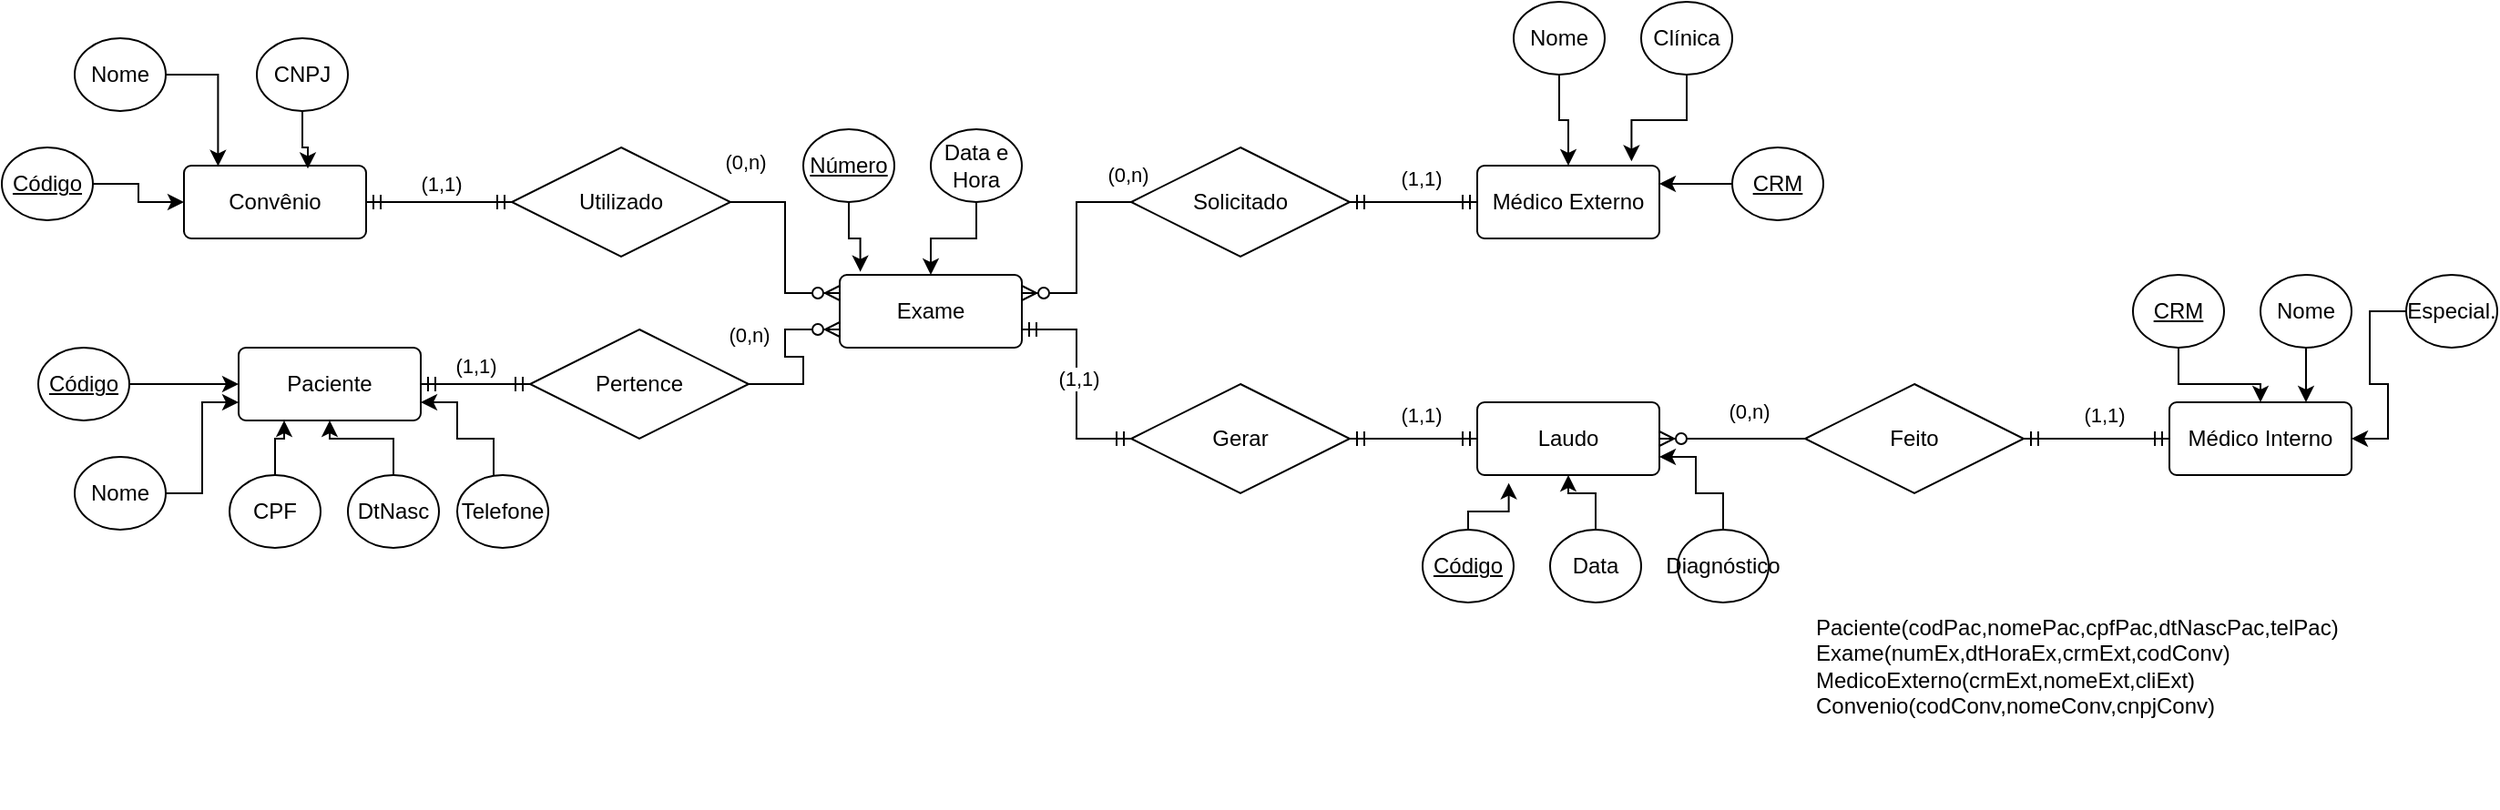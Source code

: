 <mxfile version="28.2.5">
  <diagram name="Página-1" id="k44JD73XtM5hKAjyXSp1">
    <mxGraphModel dx="786" dy="1628" grid="1" gridSize="10" guides="1" tooltips="1" connect="1" arrows="1" fold="1" page="1" pageScale="1" pageWidth="827" pageHeight="1169" math="0" shadow="0">
      <root>
        <mxCell id="0" />
        <mxCell id="1" parent="0" />
        <mxCell id="WDk8v4Ak7G_qNKIBwLWD-1" value="Paciente" style="rounded=1;arcSize=10;whiteSpace=wrap;html=1;align=center;" vertex="1" parent="1">
          <mxGeometry x="170" y="120" width="100" height="40" as="geometry" />
        </mxCell>
        <mxCell id="WDk8v4Ak7G_qNKIBwLWD-2" value="Exame" style="rounded=1;arcSize=10;whiteSpace=wrap;html=1;align=center;" vertex="1" parent="1">
          <mxGeometry x="500" y="80" width="100" height="40" as="geometry" />
        </mxCell>
        <mxCell id="WDk8v4Ak7G_qNKIBwLWD-3" value="Médico Externo" style="rounded=1;arcSize=10;whiteSpace=wrap;html=1;align=center;" vertex="1" parent="1">
          <mxGeometry x="850" y="20" width="100" height="40" as="geometry" />
        </mxCell>
        <mxCell id="WDk8v4Ak7G_qNKIBwLWD-4" value="Médico Interno" style="rounded=1;arcSize=10;whiteSpace=wrap;html=1;align=center;" vertex="1" parent="1">
          <mxGeometry x="1230" y="150" width="100" height="40" as="geometry" />
        </mxCell>
        <mxCell id="WDk8v4Ak7G_qNKIBwLWD-6" value="Convênio" style="rounded=1;arcSize=10;whiteSpace=wrap;html=1;align=center;" vertex="1" parent="1">
          <mxGeometry x="140" y="20" width="100" height="40" as="geometry" />
        </mxCell>
        <mxCell id="WDk8v4Ak7G_qNKIBwLWD-7" value="Laudo" style="rounded=1;arcSize=10;whiteSpace=wrap;html=1;align=center;" vertex="1" parent="1">
          <mxGeometry x="850" y="150" width="100" height="40" as="geometry" />
        </mxCell>
        <mxCell id="WDk8v4Ak7G_qNKIBwLWD-9" value="Pertence" style="shape=rhombus;perimeter=rhombusPerimeter;whiteSpace=wrap;html=1;align=center;" vertex="1" parent="1">
          <mxGeometry x="330" y="110" width="120" height="60" as="geometry" />
        </mxCell>
        <mxCell id="WDk8v4Ak7G_qNKIBwLWD-10" value="Solicitado" style="shape=rhombus;perimeter=rhombusPerimeter;whiteSpace=wrap;html=1;align=center;" vertex="1" parent="1">
          <mxGeometry x="660" y="10" width="120" height="60" as="geometry" />
        </mxCell>
        <mxCell id="WDk8v4Ak7G_qNKIBwLWD-13" value="" style="edgeStyle=entityRelationEdgeStyle;fontSize=12;html=1;endArrow=ERzeroToMany;endFill=1;rounded=0;exitX=1;exitY=0.5;exitDx=0;exitDy=0;entryX=0;entryY=0.75;entryDx=0;entryDy=0;" edge="1" parent="1" source="WDk8v4Ak7G_qNKIBwLWD-9" target="WDk8v4Ak7G_qNKIBwLWD-2">
          <mxGeometry width="100" height="100" relative="1" as="geometry">
            <mxPoint x="430" y="220" as="sourcePoint" />
            <mxPoint x="530" y="120" as="targetPoint" />
            <Array as="points">
              <mxPoint x="500" y="100" />
            </Array>
          </mxGeometry>
        </mxCell>
        <mxCell id="WDk8v4Ak7G_qNKIBwLWD-14" value="(0,n)" style="edgeLabel;html=1;align=center;verticalAlign=middle;resizable=0;points=[];" vertex="1" connectable="0" parent="WDk8v4Ak7G_qNKIBwLWD-13">
          <mxGeometry x="-0.378" y="4" relative="1" as="geometry">
            <mxPoint x="-26" y="-26" as="offset" />
          </mxGeometry>
        </mxCell>
        <mxCell id="WDk8v4Ak7G_qNKIBwLWD-15" value="" style="edgeStyle=entityRelationEdgeStyle;fontSize=12;html=1;endArrow=ERzeroToMany;endFill=1;rounded=0;exitX=0;exitY=0.5;exitDx=0;exitDy=0;entryX=1;entryY=0.25;entryDx=0;entryDy=0;" edge="1" parent="1" source="WDk8v4Ak7G_qNKIBwLWD-10" target="WDk8v4Ak7G_qNKIBwLWD-2">
          <mxGeometry width="100" height="100" relative="1" as="geometry">
            <mxPoint x="460" y="150" as="sourcePoint" />
            <mxPoint x="520" y="150" as="targetPoint" />
          </mxGeometry>
        </mxCell>
        <mxCell id="WDk8v4Ak7G_qNKIBwLWD-16" value="(0,n)" style="edgeLabel;html=1;align=center;verticalAlign=middle;resizable=0;points=[];" vertex="1" connectable="0" parent="WDk8v4Ak7G_qNKIBwLWD-15">
          <mxGeometry x="-0.378" y="4" relative="1" as="geometry">
            <mxPoint x="24" y="-19" as="offset" />
          </mxGeometry>
        </mxCell>
        <mxCell id="WDk8v4Ak7G_qNKIBwLWD-17" value="" style="edgeStyle=entityRelationEdgeStyle;fontSize=12;html=1;endArrow=ERmandOne;startArrow=ERmandOne;rounded=0;entryX=0;entryY=0.5;entryDx=0;entryDy=0;exitX=1;exitY=0.5;exitDx=0;exitDy=0;" edge="1" parent="1" source="WDk8v4Ak7G_qNKIBwLWD-1" target="WDk8v4Ak7G_qNKIBwLWD-9">
          <mxGeometry width="100" height="100" relative="1" as="geometry">
            <mxPoint x="250" y="260" as="sourcePoint" />
            <mxPoint x="350" y="160" as="targetPoint" />
          </mxGeometry>
        </mxCell>
        <mxCell id="WDk8v4Ak7G_qNKIBwLWD-18" value="(1,1)" style="edgeLabel;html=1;align=center;verticalAlign=middle;resizable=0;points=[];" vertex="1" connectable="0" parent="WDk8v4Ak7G_qNKIBwLWD-17">
          <mxGeometry x="0.122" y="2" relative="1" as="geometry">
            <mxPoint x="-4" y="-8" as="offset" />
          </mxGeometry>
        </mxCell>
        <mxCell id="WDk8v4Ak7G_qNKIBwLWD-19" value="" style="edgeStyle=entityRelationEdgeStyle;fontSize=12;html=1;endArrow=ERmandOne;startArrow=ERmandOne;rounded=0;entryX=0;entryY=0.5;entryDx=0;entryDy=0;exitX=1;exitY=0.5;exitDx=0;exitDy=0;" edge="1" parent="1" source="WDk8v4Ak7G_qNKIBwLWD-10" target="WDk8v4Ak7G_qNKIBwLWD-3">
          <mxGeometry width="100" height="100" relative="1" as="geometry">
            <mxPoint x="780" y="140" as="sourcePoint" />
            <mxPoint x="340" y="150" as="targetPoint" />
            <Array as="points">
              <mxPoint x="460" y="240" />
            </Array>
          </mxGeometry>
        </mxCell>
        <mxCell id="WDk8v4Ak7G_qNKIBwLWD-20" value="(1,1)" style="edgeLabel;html=1;align=center;verticalAlign=middle;resizable=0;points=[];" vertex="1" connectable="0" parent="WDk8v4Ak7G_qNKIBwLWD-19">
          <mxGeometry x="0.122" y="2" relative="1" as="geometry">
            <mxPoint x="-1" y="-11" as="offset" />
          </mxGeometry>
        </mxCell>
        <mxCell id="WDk8v4Ak7G_qNKIBwLWD-21" value="Utilizado" style="shape=rhombus;perimeter=rhombusPerimeter;whiteSpace=wrap;html=1;align=center;" vertex="1" parent="1">
          <mxGeometry x="320" y="10" width="120" height="60" as="geometry" />
        </mxCell>
        <mxCell id="WDk8v4Ak7G_qNKIBwLWD-22" value="" style="edgeStyle=entityRelationEdgeStyle;fontSize=12;html=1;endArrow=ERmandOne;startArrow=ERmandOne;rounded=0;entryX=0;entryY=0.5;entryDx=0;entryDy=0;exitX=1;exitY=0.5;exitDx=0;exitDy=0;" edge="1" parent="1" source="WDk8v4Ak7G_qNKIBwLWD-6" target="WDk8v4Ak7G_qNKIBwLWD-21">
          <mxGeometry width="100" height="100" relative="1" as="geometry">
            <mxPoint x="280" y="150" as="sourcePoint" />
            <mxPoint x="340" y="150" as="targetPoint" />
          </mxGeometry>
        </mxCell>
        <mxCell id="WDk8v4Ak7G_qNKIBwLWD-23" value="(1,1)" style="edgeLabel;html=1;align=center;verticalAlign=middle;resizable=0;points=[];" vertex="1" connectable="0" parent="WDk8v4Ak7G_qNKIBwLWD-22">
          <mxGeometry x="0.122" y="2" relative="1" as="geometry">
            <mxPoint x="-4" y="-8" as="offset" />
          </mxGeometry>
        </mxCell>
        <mxCell id="WDk8v4Ak7G_qNKIBwLWD-24" value="" style="edgeStyle=entityRelationEdgeStyle;fontSize=12;html=1;endArrow=ERzeroToMany;endFill=1;rounded=0;exitX=1;exitY=0.5;exitDx=0;exitDy=0;entryX=0;entryY=0.25;entryDx=0;entryDy=0;" edge="1" parent="1" source="WDk8v4Ak7G_qNKIBwLWD-21" target="WDk8v4Ak7G_qNKIBwLWD-2">
          <mxGeometry width="100" height="100" relative="1" as="geometry">
            <mxPoint x="460" y="150" as="sourcePoint" />
            <mxPoint x="510" y="120" as="targetPoint" />
            <Array as="points">
              <mxPoint x="510" y="110" />
            </Array>
          </mxGeometry>
        </mxCell>
        <mxCell id="WDk8v4Ak7G_qNKIBwLWD-25" value="(0,n)" style="edgeLabel;html=1;align=center;verticalAlign=middle;resizable=0;points=[];" vertex="1" connectable="0" parent="WDk8v4Ak7G_qNKIBwLWD-24">
          <mxGeometry x="-0.378" y="4" relative="1" as="geometry">
            <mxPoint x="-26" y="-26" as="offset" />
          </mxGeometry>
        </mxCell>
        <mxCell id="WDk8v4Ak7G_qNKIBwLWD-26" value="Gerar" style="shape=rhombus;perimeter=rhombusPerimeter;whiteSpace=wrap;html=1;align=center;" vertex="1" parent="1">
          <mxGeometry x="660" y="140" width="120" height="60" as="geometry" />
        </mxCell>
        <mxCell id="WDk8v4Ak7G_qNKIBwLWD-28" value="" style="edgeStyle=entityRelationEdgeStyle;fontSize=12;html=1;endArrow=ERmandOne;startArrow=ERmandOne;rounded=0;entryX=0;entryY=0.5;entryDx=0;entryDy=0;exitX=1;exitY=0.5;exitDx=0;exitDy=0;" edge="1" parent="1" source="WDk8v4Ak7G_qNKIBwLWD-26" target="WDk8v4Ak7G_qNKIBwLWD-7">
          <mxGeometry width="100" height="100" relative="1" as="geometry">
            <mxPoint x="790" y="50" as="sourcePoint" />
            <mxPoint x="860" y="50" as="targetPoint" />
            <Array as="points">
              <mxPoint x="470" y="250" />
            </Array>
          </mxGeometry>
        </mxCell>
        <mxCell id="WDk8v4Ak7G_qNKIBwLWD-29" value="(1,1)" style="edgeLabel;html=1;align=center;verticalAlign=middle;resizable=0;points=[];" vertex="1" connectable="0" parent="WDk8v4Ak7G_qNKIBwLWD-28">
          <mxGeometry x="0.122" y="2" relative="1" as="geometry">
            <mxPoint x="-1" y="-11" as="offset" />
          </mxGeometry>
        </mxCell>
        <mxCell id="WDk8v4Ak7G_qNKIBwLWD-30" value="Feito" style="shape=rhombus;perimeter=rhombusPerimeter;whiteSpace=wrap;html=1;align=center;" vertex="1" parent="1">
          <mxGeometry x="1030" y="140" width="120" height="60" as="geometry" />
        </mxCell>
        <mxCell id="WDk8v4Ak7G_qNKIBwLWD-31" value="" style="edgeStyle=entityRelationEdgeStyle;fontSize=12;html=1;endArrow=ERmandOne;startArrow=ERmandOne;rounded=0;entryX=0;entryY=0.5;entryDx=0;entryDy=0;exitX=1;exitY=0.75;exitDx=0;exitDy=0;" edge="1" parent="1" source="WDk8v4Ak7G_qNKIBwLWD-2" target="WDk8v4Ak7G_qNKIBwLWD-26">
          <mxGeometry width="100" height="100" relative="1" as="geometry">
            <mxPoint x="790" y="180" as="sourcePoint" />
            <mxPoint x="860" y="180" as="targetPoint" />
            <Array as="points">
              <mxPoint x="480" y="260" />
            </Array>
          </mxGeometry>
        </mxCell>
        <mxCell id="WDk8v4Ak7G_qNKIBwLWD-32" value="(1,1)" style="edgeLabel;html=1;align=center;verticalAlign=middle;resizable=0;points=[];" vertex="1" connectable="0" parent="WDk8v4Ak7G_qNKIBwLWD-31">
          <mxGeometry x="0.122" y="2" relative="1" as="geometry">
            <mxPoint x="-1" y="-11" as="offset" />
          </mxGeometry>
        </mxCell>
        <mxCell id="WDk8v4Ak7G_qNKIBwLWD-33" value="" style="edgeStyle=entityRelationEdgeStyle;fontSize=12;html=1;endArrow=ERmandOne;startArrow=ERmandOne;rounded=0;entryX=0;entryY=0.5;entryDx=0;entryDy=0;" edge="1" parent="1" target="WDk8v4Ak7G_qNKIBwLWD-4">
          <mxGeometry width="100" height="100" relative="1" as="geometry">
            <mxPoint x="1150" y="170" as="sourcePoint" />
            <mxPoint x="860" y="180" as="targetPoint" />
            <Array as="points">
              <mxPoint x="480" y="260" />
            </Array>
          </mxGeometry>
        </mxCell>
        <mxCell id="WDk8v4Ak7G_qNKIBwLWD-34" value="(1,1)" style="edgeLabel;html=1;align=center;verticalAlign=middle;resizable=0;points=[];" vertex="1" connectable="0" parent="WDk8v4Ak7G_qNKIBwLWD-33">
          <mxGeometry x="0.122" y="2" relative="1" as="geometry">
            <mxPoint x="-1" y="-11" as="offset" />
          </mxGeometry>
        </mxCell>
        <mxCell id="WDk8v4Ak7G_qNKIBwLWD-35" value="" style="edgeStyle=entityRelationEdgeStyle;fontSize=12;html=1;endArrow=ERzeroToMany;endFill=1;rounded=0;exitX=0;exitY=0.5;exitDx=0;exitDy=0;entryX=1;entryY=0.5;entryDx=0;entryDy=0;" edge="1" parent="1" source="WDk8v4Ak7G_qNKIBwLWD-30" target="WDk8v4Ak7G_qNKIBwLWD-7">
          <mxGeometry width="100" height="100" relative="1" as="geometry">
            <mxPoint x="1020" y="80" as="sourcePoint" />
            <mxPoint x="960" y="130" as="targetPoint" />
          </mxGeometry>
        </mxCell>
        <mxCell id="WDk8v4Ak7G_qNKIBwLWD-36" value="(0,n)" style="edgeLabel;html=1;align=center;verticalAlign=middle;resizable=0;points=[];" vertex="1" connectable="0" parent="WDk8v4Ak7G_qNKIBwLWD-35">
          <mxGeometry x="-0.378" y="4" relative="1" as="geometry">
            <mxPoint x="-6" y="-19" as="offset" />
          </mxGeometry>
        </mxCell>
        <mxCell id="WDk8v4Ak7G_qNKIBwLWD-38" style="edgeStyle=orthogonalEdgeStyle;rounded=0;orthogonalLoop=1;jettySize=auto;html=1;entryX=0;entryY=0.5;entryDx=0;entryDy=0;" edge="1" parent="1" source="WDk8v4Ak7G_qNKIBwLWD-37" target="WDk8v4Ak7G_qNKIBwLWD-1">
          <mxGeometry relative="1" as="geometry" />
        </mxCell>
        <mxCell id="WDk8v4Ak7G_qNKIBwLWD-37" value="Código" style="ellipse;whiteSpace=wrap;html=1;align=center;fontStyle=4;" vertex="1" parent="1">
          <mxGeometry x="60" y="120" width="50" height="40" as="geometry" />
        </mxCell>
        <mxCell id="WDk8v4Ak7G_qNKIBwLWD-40" style="edgeStyle=orthogonalEdgeStyle;rounded=0;orthogonalLoop=1;jettySize=auto;html=1;entryX=0;entryY=0.75;entryDx=0;entryDy=0;" edge="1" parent="1" source="WDk8v4Ak7G_qNKIBwLWD-39" target="WDk8v4Ak7G_qNKIBwLWD-1">
          <mxGeometry relative="1" as="geometry" />
        </mxCell>
        <mxCell id="WDk8v4Ak7G_qNKIBwLWD-39" value="Nome" style="ellipse;whiteSpace=wrap;html=1;align=center;" vertex="1" parent="1">
          <mxGeometry x="80" y="180" width="50" height="40" as="geometry" />
        </mxCell>
        <mxCell id="WDk8v4Ak7G_qNKIBwLWD-43" style="edgeStyle=orthogonalEdgeStyle;rounded=0;orthogonalLoop=1;jettySize=auto;html=1;entryX=0.25;entryY=1;entryDx=0;entryDy=0;" edge="1" parent="1" source="WDk8v4Ak7G_qNKIBwLWD-41" target="WDk8v4Ak7G_qNKIBwLWD-1">
          <mxGeometry relative="1" as="geometry" />
        </mxCell>
        <mxCell id="WDk8v4Ak7G_qNKIBwLWD-41" value="CPF" style="ellipse;whiteSpace=wrap;html=1;align=center;" vertex="1" parent="1">
          <mxGeometry x="165" y="190" width="50" height="40" as="geometry" />
        </mxCell>
        <mxCell id="WDk8v4Ak7G_qNKIBwLWD-45" style="edgeStyle=orthogonalEdgeStyle;rounded=0;orthogonalLoop=1;jettySize=auto;html=1;entryX=0.5;entryY=1;entryDx=0;entryDy=0;" edge="1" parent="1" source="WDk8v4Ak7G_qNKIBwLWD-44" target="WDk8v4Ak7G_qNKIBwLWD-1">
          <mxGeometry relative="1" as="geometry" />
        </mxCell>
        <mxCell id="WDk8v4Ak7G_qNKIBwLWD-44" value="DtNasc" style="ellipse;whiteSpace=wrap;html=1;align=center;" vertex="1" parent="1">
          <mxGeometry x="230" y="190" width="50" height="40" as="geometry" />
        </mxCell>
        <mxCell id="WDk8v4Ak7G_qNKIBwLWD-47" style="edgeStyle=orthogonalEdgeStyle;rounded=0;orthogonalLoop=1;jettySize=auto;html=1;entryX=1;entryY=0.75;entryDx=0;entryDy=0;" edge="1" parent="1" source="WDk8v4Ak7G_qNKIBwLWD-46" target="WDk8v4Ak7G_qNKIBwLWD-1">
          <mxGeometry relative="1" as="geometry">
            <Array as="points">
              <mxPoint x="310" y="170" />
              <mxPoint x="290" y="170" />
              <mxPoint x="290" y="150" />
            </Array>
          </mxGeometry>
        </mxCell>
        <mxCell id="WDk8v4Ak7G_qNKIBwLWD-46" value="Telefone" style="ellipse;whiteSpace=wrap;html=1;align=center;" vertex="1" parent="1">
          <mxGeometry x="290" y="190" width="50" height="40" as="geometry" />
        </mxCell>
        <mxCell id="WDk8v4Ak7G_qNKIBwLWD-52" style="edgeStyle=orthogonalEdgeStyle;rounded=0;orthogonalLoop=1;jettySize=auto;html=1;entryX=0.5;entryY=0;entryDx=0;entryDy=0;" edge="1" parent="1" source="WDk8v4Ak7G_qNKIBwLWD-48" target="WDk8v4Ak7G_qNKIBwLWD-3">
          <mxGeometry relative="1" as="geometry" />
        </mxCell>
        <mxCell id="WDk8v4Ak7G_qNKIBwLWD-48" value="Nome" style="ellipse;whiteSpace=wrap;html=1;align=center;" vertex="1" parent="1">
          <mxGeometry x="870" y="-70" width="50" height="40" as="geometry" />
        </mxCell>
        <mxCell id="WDk8v4Ak7G_qNKIBwLWD-49" value="Clínica" style="ellipse;whiteSpace=wrap;html=1;align=center;" vertex="1" parent="1">
          <mxGeometry x="940" y="-70" width="50" height="40" as="geometry" />
        </mxCell>
        <mxCell id="WDk8v4Ak7G_qNKIBwLWD-53" style="edgeStyle=orthogonalEdgeStyle;rounded=0;orthogonalLoop=1;jettySize=auto;html=1;entryX=0.847;entryY=-0.058;entryDx=0;entryDy=0;entryPerimeter=0;" edge="1" parent="1" source="WDk8v4Ak7G_qNKIBwLWD-49" target="WDk8v4Ak7G_qNKIBwLWD-3">
          <mxGeometry relative="1" as="geometry" />
        </mxCell>
        <mxCell id="WDk8v4Ak7G_qNKIBwLWD-55" style="edgeStyle=orthogonalEdgeStyle;rounded=0;orthogonalLoop=1;jettySize=auto;html=1;entryX=1;entryY=0.25;entryDx=0;entryDy=0;" edge="1" parent="1" source="WDk8v4Ak7G_qNKIBwLWD-54" target="WDk8v4Ak7G_qNKIBwLWD-3">
          <mxGeometry relative="1" as="geometry" />
        </mxCell>
        <mxCell id="WDk8v4Ak7G_qNKIBwLWD-54" value="CRM" style="ellipse;whiteSpace=wrap;html=1;align=center;fontStyle=4;" vertex="1" parent="1">
          <mxGeometry x="990" y="10" width="50" height="40" as="geometry" />
        </mxCell>
        <mxCell id="WDk8v4Ak7G_qNKIBwLWD-59" style="edgeStyle=orthogonalEdgeStyle;rounded=0;orthogonalLoop=1;jettySize=auto;html=1;" edge="1" parent="1" source="WDk8v4Ak7G_qNKIBwLWD-56" target="WDk8v4Ak7G_qNKIBwLWD-4">
          <mxGeometry relative="1" as="geometry" />
        </mxCell>
        <mxCell id="WDk8v4Ak7G_qNKIBwLWD-56" value="CRM" style="ellipse;whiteSpace=wrap;html=1;align=center;fontStyle=4;" vertex="1" parent="1">
          <mxGeometry x="1210" y="80" width="50" height="40" as="geometry" />
        </mxCell>
        <mxCell id="WDk8v4Ak7G_qNKIBwLWD-60" value="" style="edgeStyle=orthogonalEdgeStyle;rounded=0;orthogonalLoop=1;jettySize=auto;html=1;entryX=0.75;entryY=0;entryDx=0;entryDy=0;" edge="1" parent="1" source="WDk8v4Ak7G_qNKIBwLWD-57" target="WDk8v4Ak7G_qNKIBwLWD-4">
          <mxGeometry relative="1" as="geometry" />
        </mxCell>
        <mxCell id="WDk8v4Ak7G_qNKIBwLWD-57" value="Nome" style="ellipse;whiteSpace=wrap;html=1;align=center;" vertex="1" parent="1">
          <mxGeometry x="1280" y="80" width="50" height="40" as="geometry" />
        </mxCell>
        <mxCell id="WDk8v4Ak7G_qNKIBwLWD-62" style="edgeStyle=orthogonalEdgeStyle;rounded=0;orthogonalLoop=1;jettySize=auto;html=1;entryX=1;entryY=0.5;entryDx=0;entryDy=0;" edge="1" parent="1" source="WDk8v4Ak7G_qNKIBwLWD-58" target="WDk8v4Ak7G_qNKIBwLWD-4">
          <mxGeometry relative="1" as="geometry">
            <mxPoint x="1340" y="170" as="targetPoint" />
          </mxGeometry>
        </mxCell>
        <mxCell id="WDk8v4Ak7G_qNKIBwLWD-58" value="Especial." style="ellipse;whiteSpace=wrap;html=1;align=center;" vertex="1" parent="1">
          <mxGeometry x="1360" y="80" width="50" height="40" as="geometry" />
        </mxCell>
        <mxCell id="WDk8v4Ak7G_qNKIBwLWD-64" value="Número" style="ellipse;whiteSpace=wrap;html=1;align=center;fontStyle=4;" vertex="1" parent="1">
          <mxGeometry x="480" width="50" height="40" as="geometry" />
        </mxCell>
        <mxCell id="WDk8v4Ak7G_qNKIBwLWD-65" style="edgeStyle=orthogonalEdgeStyle;rounded=0;orthogonalLoop=1;jettySize=auto;html=1;entryX=0.113;entryY=-0.042;entryDx=0;entryDy=0;entryPerimeter=0;" edge="1" parent="1" source="WDk8v4Ak7G_qNKIBwLWD-64" target="WDk8v4Ak7G_qNKIBwLWD-2">
          <mxGeometry relative="1" as="geometry" />
        </mxCell>
        <mxCell id="WDk8v4Ak7G_qNKIBwLWD-67" style="edgeStyle=orthogonalEdgeStyle;rounded=0;orthogonalLoop=1;jettySize=auto;html=1;" edge="1" parent="1" source="WDk8v4Ak7G_qNKIBwLWD-66" target="WDk8v4Ak7G_qNKIBwLWD-2">
          <mxGeometry relative="1" as="geometry" />
        </mxCell>
        <mxCell id="WDk8v4Ak7G_qNKIBwLWD-66" value="Data e Hora" style="ellipse;whiteSpace=wrap;html=1;align=center;" vertex="1" parent="1">
          <mxGeometry x="550" width="50" height="40" as="geometry" />
        </mxCell>
        <mxCell id="WDk8v4Ak7G_qNKIBwLWD-69" style="edgeStyle=orthogonalEdgeStyle;rounded=0;orthogonalLoop=1;jettySize=auto;html=1;" edge="1" parent="1" source="WDk8v4Ak7G_qNKIBwLWD-68" target="WDk8v4Ak7G_qNKIBwLWD-6">
          <mxGeometry relative="1" as="geometry" />
        </mxCell>
        <mxCell id="WDk8v4Ak7G_qNKIBwLWD-68" value="Código" style="ellipse;whiteSpace=wrap;html=1;align=center;fontStyle=4;" vertex="1" parent="1">
          <mxGeometry x="40" y="10" width="50" height="40" as="geometry" />
        </mxCell>
        <mxCell id="WDk8v4Ak7G_qNKIBwLWD-70" value="Nome" style="ellipse;whiteSpace=wrap;html=1;align=center;" vertex="1" parent="1">
          <mxGeometry x="80" y="-50" width="50" height="40" as="geometry" />
        </mxCell>
        <mxCell id="WDk8v4Ak7G_qNKIBwLWD-71" style="edgeStyle=orthogonalEdgeStyle;rounded=0;orthogonalLoop=1;jettySize=auto;html=1;entryX=0.187;entryY=0.008;entryDx=0;entryDy=0;entryPerimeter=0;" edge="1" parent="1" source="WDk8v4Ak7G_qNKIBwLWD-70" target="WDk8v4Ak7G_qNKIBwLWD-6">
          <mxGeometry relative="1" as="geometry" />
        </mxCell>
        <mxCell id="WDk8v4Ak7G_qNKIBwLWD-72" value="CNPJ" style="ellipse;whiteSpace=wrap;html=1;align=center;" vertex="1" parent="1">
          <mxGeometry x="180" y="-50" width="50" height="40" as="geometry" />
        </mxCell>
        <mxCell id="WDk8v4Ak7G_qNKIBwLWD-73" style="edgeStyle=orthogonalEdgeStyle;rounded=0;orthogonalLoop=1;jettySize=auto;html=1;entryX=0.68;entryY=0.042;entryDx=0;entryDy=0;entryPerimeter=0;" edge="1" parent="1" source="WDk8v4Ak7G_qNKIBwLWD-72" target="WDk8v4Ak7G_qNKIBwLWD-6">
          <mxGeometry relative="1" as="geometry" />
        </mxCell>
        <mxCell id="WDk8v4Ak7G_qNKIBwLWD-74" value="Código" style="ellipse;whiteSpace=wrap;html=1;align=center;fontStyle=4;" vertex="1" parent="1">
          <mxGeometry x="820" y="220" width="50" height="40" as="geometry" />
        </mxCell>
        <mxCell id="WDk8v4Ak7G_qNKIBwLWD-75" style="edgeStyle=orthogonalEdgeStyle;rounded=0;orthogonalLoop=1;jettySize=auto;html=1;entryX=0.173;entryY=1.108;entryDx=0;entryDy=0;entryPerimeter=0;" edge="1" parent="1" source="WDk8v4Ak7G_qNKIBwLWD-74" target="WDk8v4Ak7G_qNKIBwLWD-7">
          <mxGeometry relative="1" as="geometry">
            <Array as="points">
              <mxPoint x="845" y="210" />
              <mxPoint x="867" y="210" />
            </Array>
          </mxGeometry>
        </mxCell>
        <mxCell id="WDk8v4Ak7G_qNKIBwLWD-77" style="edgeStyle=orthogonalEdgeStyle;rounded=0;orthogonalLoop=1;jettySize=auto;html=1;entryX=0.5;entryY=1;entryDx=0;entryDy=0;" edge="1" parent="1" source="WDk8v4Ak7G_qNKIBwLWD-76" target="WDk8v4Ak7G_qNKIBwLWD-7">
          <mxGeometry relative="1" as="geometry" />
        </mxCell>
        <mxCell id="WDk8v4Ak7G_qNKIBwLWD-76" value="Data" style="ellipse;whiteSpace=wrap;html=1;align=center;" vertex="1" parent="1">
          <mxGeometry x="890" y="220" width="50" height="40" as="geometry" />
        </mxCell>
        <mxCell id="WDk8v4Ak7G_qNKIBwLWD-79" style="edgeStyle=orthogonalEdgeStyle;rounded=0;orthogonalLoop=1;jettySize=auto;html=1;entryX=1;entryY=0.75;entryDx=0;entryDy=0;" edge="1" parent="1" source="WDk8v4Ak7G_qNKIBwLWD-78" target="WDk8v4Ak7G_qNKIBwLWD-7">
          <mxGeometry relative="1" as="geometry">
            <Array as="points">
              <mxPoint x="985" y="200" />
              <mxPoint x="970" y="200" />
              <mxPoint x="970" y="180" />
            </Array>
          </mxGeometry>
        </mxCell>
        <mxCell id="WDk8v4Ak7G_qNKIBwLWD-78" value="Diagnóstico" style="ellipse;whiteSpace=wrap;html=1;align=center;" vertex="1" parent="1">
          <mxGeometry x="960" y="220" width="50" height="40" as="geometry" />
        </mxCell>
        <mxCell id="WDk8v4Ak7G_qNKIBwLWD-80" value="Paciente(codPac,nomePac,cpfPac,dtNascPac,telPac)&lt;div&gt;Exame(numEx,dtHoraEx,crmExt,codConv)&lt;/div&gt;&lt;div&gt;MedicoExterno(crmExt,nomeExt,cliExt)&lt;/div&gt;&lt;div&gt;Convenio(codConv,nomeConv,cnpjConv)&lt;/div&gt;&lt;div&gt;&lt;br&gt;&lt;/div&gt;" style="text;strokeColor=none;fillColor=none;spacingLeft=4;spacingRight=4;overflow=hidden;rotatable=0;points=[[0,0.5],[1,0.5]];portConstraint=eastwest;fontSize=12;whiteSpace=wrap;html=1;" vertex="1" parent="1">
          <mxGeometry x="1030" y="260" width="340" height="110" as="geometry" />
        </mxCell>
      </root>
    </mxGraphModel>
  </diagram>
</mxfile>
